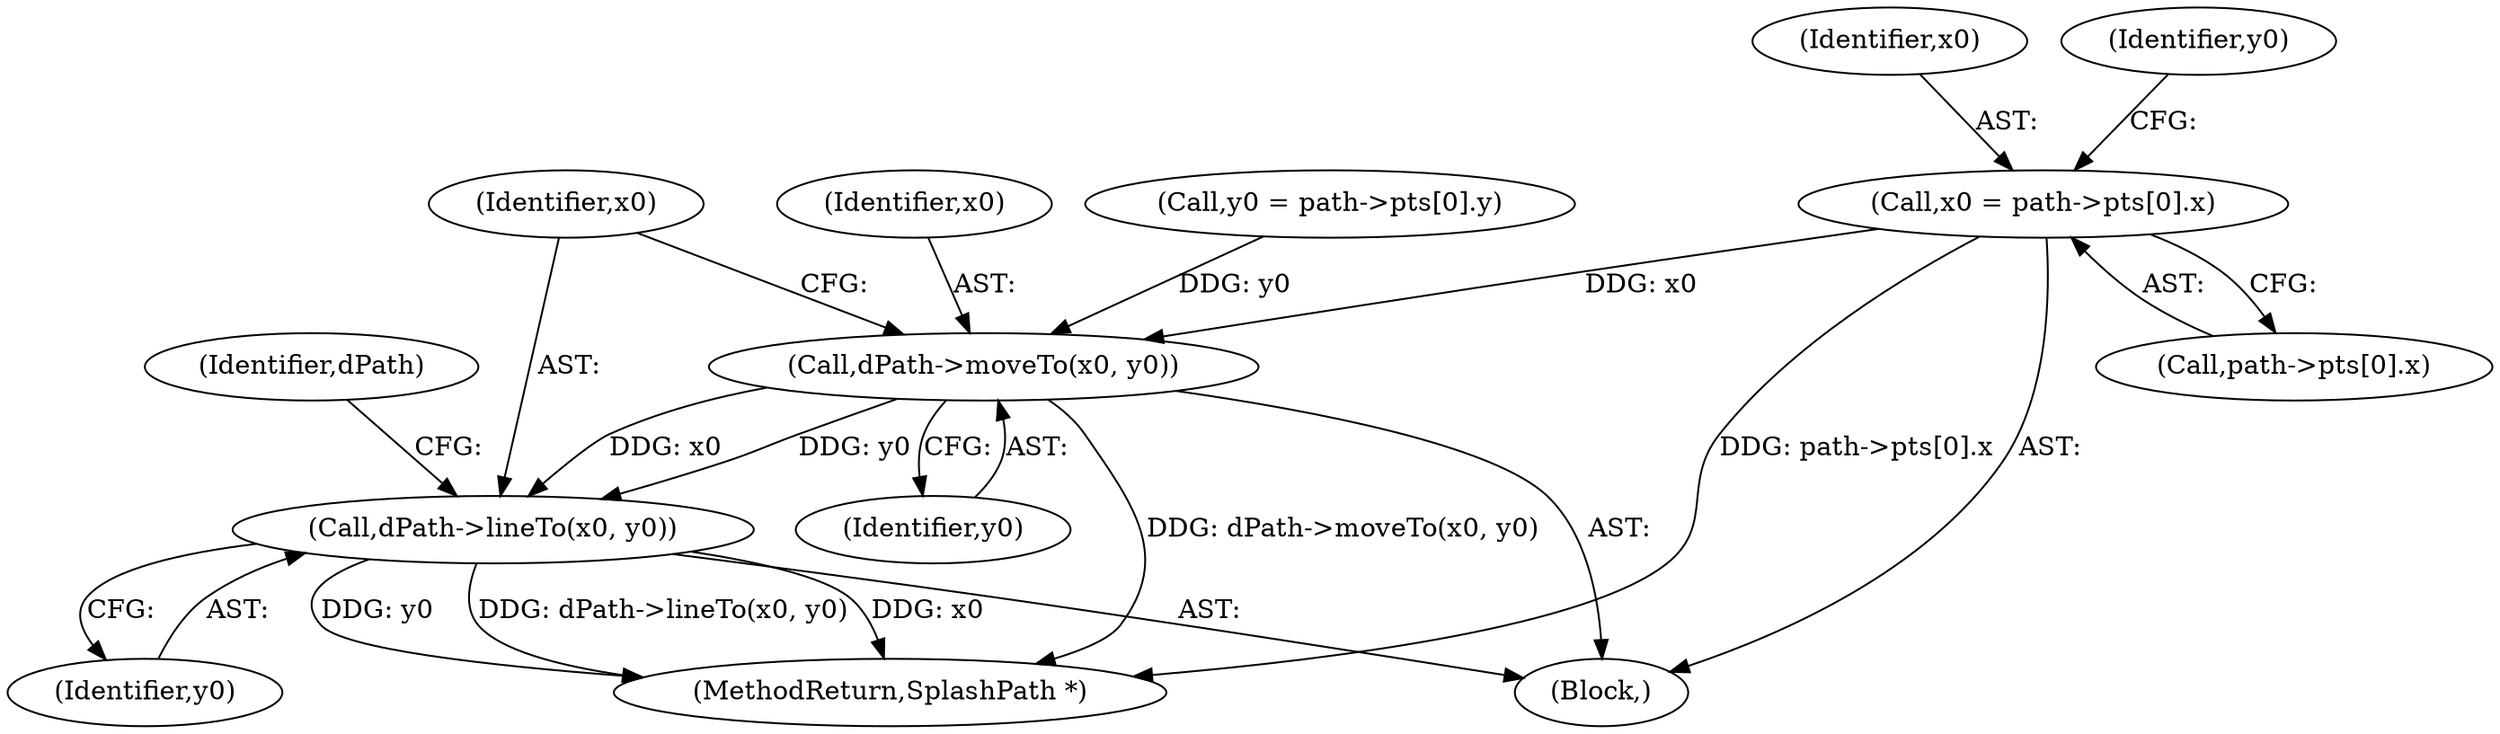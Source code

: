 digraph "0_poppler_8b6dc55e530b2f5ede6b9dfb64aafdd1d5836492@array" {
"1000513" [label="(Call,x0 = path->pts[0].x)"];
"1000531" [label="(Call,dPath->moveTo(x0, y0))"];
"1000534" [label="(Call,dPath->lineTo(x0, y0))"];
"1000536" [label="(Identifier,y0)"];
"1000539" [label="(MethodReturn,SplashPath *)"];
"1000538" [label="(Identifier,dPath)"];
"1000513" [label="(Call,x0 = path->pts[0].x)"];
"1000532" [label="(Identifier,x0)"];
"1000515" [label="(Call,path->pts[0].x)"];
"1000514" [label="(Identifier,x0)"];
"1000534" [label="(Call,dPath->lineTo(x0, y0))"];
"1000523" [label="(Identifier,y0)"];
"1000535" [label="(Identifier,x0)"];
"1000522" [label="(Call,y0 = path->pts[0].y)"];
"1000512" [label="(Block,)"];
"1000531" [label="(Call,dPath->moveTo(x0, y0))"];
"1000533" [label="(Identifier,y0)"];
"1000513" -> "1000512"  [label="AST: "];
"1000513" -> "1000515"  [label="CFG: "];
"1000514" -> "1000513"  [label="AST: "];
"1000515" -> "1000513"  [label="AST: "];
"1000523" -> "1000513"  [label="CFG: "];
"1000513" -> "1000539"  [label="DDG: path->pts[0].x"];
"1000513" -> "1000531"  [label="DDG: x0"];
"1000531" -> "1000512"  [label="AST: "];
"1000531" -> "1000533"  [label="CFG: "];
"1000532" -> "1000531"  [label="AST: "];
"1000533" -> "1000531"  [label="AST: "];
"1000535" -> "1000531"  [label="CFG: "];
"1000531" -> "1000539"  [label="DDG: dPath->moveTo(x0, y0)"];
"1000522" -> "1000531"  [label="DDG: y0"];
"1000531" -> "1000534"  [label="DDG: x0"];
"1000531" -> "1000534"  [label="DDG: y0"];
"1000534" -> "1000512"  [label="AST: "];
"1000534" -> "1000536"  [label="CFG: "];
"1000535" -> "1000534"  [label="AST: "];
"1000536" -> "1000534"  [label="AST: "];
"1000538" -> "1000534"  [label="CFG: "];
"1000534" -> "1000539"  [label="DDG: y0"];
"1000534" -> "1000539"  [label="DDG: dPath->lineTo(x0, y0)"];
"1000534" -> "1000539"  [label="DDG: x0"];
}
